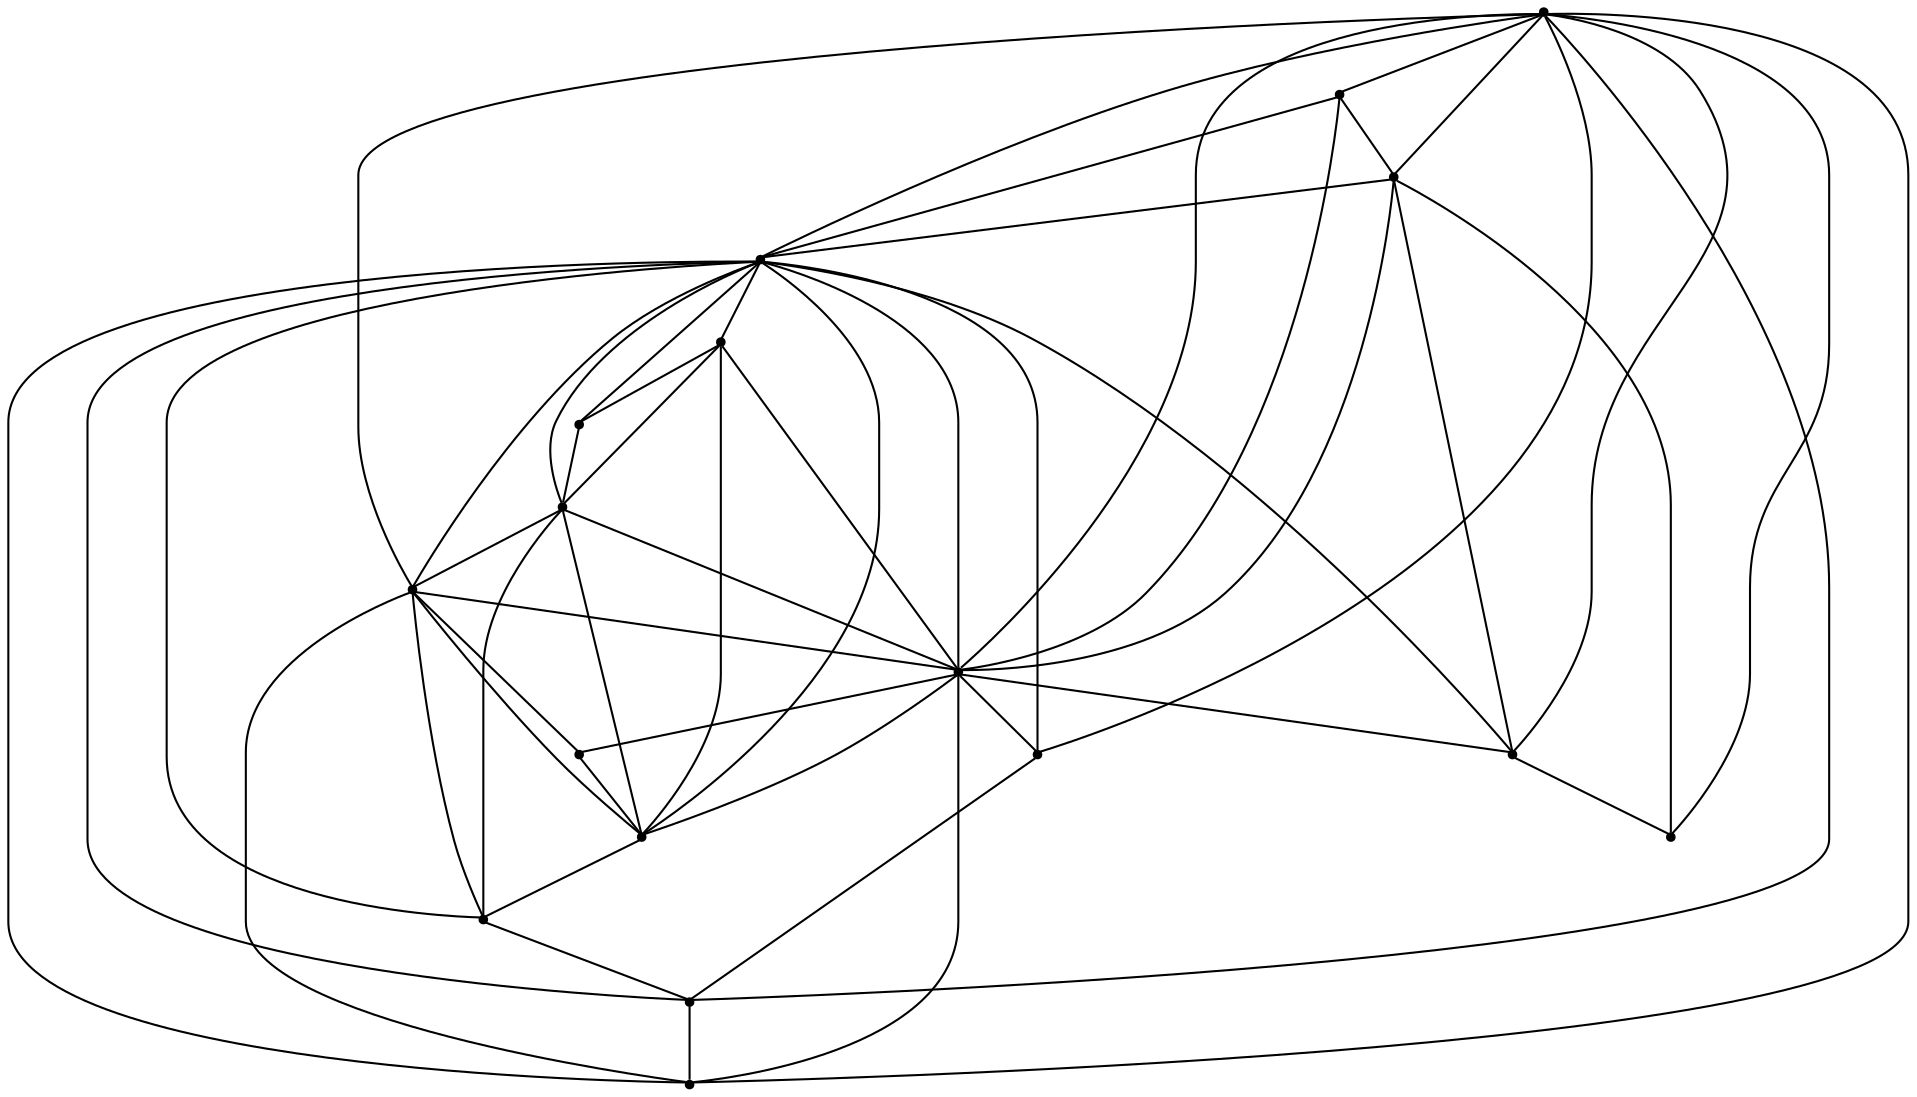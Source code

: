 graph {
  node [shape=point,comment="{\"directed\":false,\"doi\":\"10.1007/978-3-642-18469-7_29\",\"figure\":\"3\"}"]

  v0 [pos="1544.149255556044,806.5858298530213"]
  v1 [pos="1274.989701770575,932.1058445333949"]
  v2 [pos="1257.0374170937646,1344.546809028016"]
  v3 [pos="1391.64850033977,976.9255188237062"]
  v4 [pos="1319.839234370929,1147.2652077943912"]
  v5 [pos="1301.9494351390617,976.9255188237062"]
  v6 [pos="1283.9345377557095,1254.9074604473933"]
  v7 [pos="925.1384837529744,869.3458371932081"]
  v8 [pos="1212.1878844934106,1120.385866553955"]
  v9 [pos="1185.2906365698668,1003.8674310866463"]
  v10 [pos="1203.2429212466773,896.225178433644"]
  v11 [pos="1104.5365346158917,1093.506525313519"]
  v12 [pos="1077.639286692348,976.9255188237062"]
  v13 [pos="1257.0374170937646,1109.6340791870307"]
  v14 [pos="1221.1327204785448,1019.9949849601579"]
  v15 [pos="1203.2429212466775,869.3458371932081"]
  v16 [pos="1050.7421183073038,869.3458371932081"]

  v0 -- v1 [id="-1",pos="1544.149255556044,806.5858298530213 1274.989701770575,932.1058445333949 1274.989701770575,932.1058445333949 1274.989701770575,932.1058445333949"]
  v7 -- v16 [id="-2",pos="925.1384837529744,869.3458371932081 1050.7421183073038,869.3458371932081 1050.7421183073038,869.3458371932081 1050.7421183073038,869.3458371932081"]
  v7 -- v0 [id="-3",pos="925.1384837529744,869.3458371932081 1544.149255556044,806.5858298530213 1544.149255556044,806.5858298530213 1544.149255556044,806.5858298530213"]
  v7 -- v8 [id="-4",pos="925.1384837529744,869.3458371932081 1212.1878844934106,1120.385866553955 1212.1878844934106,1120.385866553955 1212.1878844934106,1120.385866553955"]
  v7 -- v5 [id="-6",pos="925.1384837529744,869.3458371932081 1301.9494351390617,976.9255188237062 1301.9494351390617,976.9255188237062 1301.9494351390617,976.9255188237062"]
  v7 -- v10 [id="-8",pos="925.1384837529744,869.3458371932081 1203.2429212466773,896.225178433644 1203.2429212466773,896.225178433644 1203.2429212466773,896.225178433644"]
  v16 -- v15 [id="-11",pos="1050.7421183073038,869.3458371932081 1203.2429212466775,869.3458371932081 1203.2429212466775,869.3458371932081 1203.2429212466775,869.3458371932081"]
  v7 -- v3 [id="-13",pos="925.1384837529744,869.3458371932081 1391.64850033977,976.9255188237062 1391.64850033977,976.9255188237062 1391.64850033977,976.9255188237062"]
  v7 -- v6 [id="-15",pos="925.1384837529744,869.3458371932081 1283.9345377557095,1254.9074604473933 1283.9345377557095,1254.9074604473933 1283.9345377557095,1254.9074604473933"]
  v7 -- v1 [id="-17",pos="925.1384837529744,869.3458371932081 1274.989701770575,932.1058445333949 1274.989701770575,932.1058445333949 1274.989701770575,932.1058445333949"]
  v7 -- v12 [id="-19",pos="925.1384837529744,869.3458371932081 1077.639286692348,976.9255188237062 1077.639286692348,976.9255188237062 1077.639286692348,976.9255188237062"]
  v12 -- v13 [id="-20",pos="1077.639286692348,976.9255188237062 1257.0374170937646,1109.6340791870307 1257.0374170937646,1109.6340791870307 1257.0374170937646,1109.6340791870307"]
  v13 -- v4 [id="-21",pos="1257.0374170937646,1109.6340791870307 1319.839234370929,1147.2652077943912 1319.839234370929,1147.2652077943912 1319.839234370929,1147.2652077943912"]
  v7 -- v9 [id="-23",pos="925.1384837529744,869.3458371932081 1185.2906365698668,1003.8674310866463 1185.2906365698668,1003.8674310866463 1185.2906365698668,1003.8674310866463"]
  v9 -- v14 [id="-24",pos="1185.2906365698668,1003.8674310866463 1221.1327204785448,1019.9949849601579 1221.1327204785448,1019.9949849601579 1221.1327204785448,1019.9949849601579"]
  v7 -- v11 [id="-26",pos="925.1384837529744,869.3458371932081 1104.5365346158917,1093.506525313519 1104.5365346158917,1093.506525313519 1104.5365346158917,1093.506525313519"]
  v16 -- v5 [id="-28",pos="1050.7421183073038,869.3458371932081 1301.9494351390617,976.9255188237062 1301.9494351390617,976.9255188237062 1301.9494351390617,976.9255188237062"]
  v16 -- v10 [id="-29",pos="1050.7421183073038,869.3458371932081 1203.2429212466773,896.225178433644 1203.2429212466773,896.225178433644 1203.2429212466773,896.225178433644"]
  v16 -- v0 [id="-31",pos="1050.7421183073038,869.3458371932081 1544.149255556044,806.5858298530213 1544.149255556044,806.5858298530213 1544.149255556044,806.5858298530213"]
  v12 -- v9 [id="-33",pos="1077.639286692348,976.9255188237062 1185.2906365698668,1003.8674310866463 1185.2906365698668,1003.8674310866463 1185.2906365698668,1003.8674310866463"]
  v12 -- v8 [id="-35",pos="1077.639286692348,976.9255188237062 1212.1878844934106,1120.385866553955 1212.1878844934106,1120.385866553955 1212.1878844934106,1120.385866553955"]
  v12 -- v5 [id="-36",pos="1077.639286692348,976.9255188237062 1301.9494351390617,976.9255188237062 1301.9494351390617,976.9255188237062 1301.9494351390617,976.9255188237062"]
  v11 -- v12 [id="-38",pos="1104.5365346158917,1093.506525313519 1077.639286692348,976.9255188237062 1077.639286692348,976.9255188237062 1077.639286692348,976.9255188237062"]
  v9 -- v8 [id="-39",pos="1185.2906365698668,1003.8674310866463 1212.1878844934106,1120.385866553955 1212.1878844934106,1120.385866553955 1212.1878844934106,1120.385866553955"]
  v10 -- v5 [id="-41",pos="1203.2429212466773,896.225178433644 1301.9494351390617,976.9255188237062 1301.9494351390617,976.9255188237062 1301.9494351390617,976.9255188237062"]
  v10 -- v0 [id="-42",pos="1203.2429212466773,896.225178433644 1544.149255556044,806.5858298530213 1544.149255556044,806.5858298530213 1544.149255556044,806.5858298530213"]
  v10 -- v15 [id="-44",pos="1203.2429212466773,896.225178433644 1203.2429212466775,869.3458371932081 1203.2429212466775,869.3458371932081 1203.2429212466775,869.3458371932081"]
  v15 -- v0 [id="-46",pos="1203.2429212466775,869.3458371932081 1544.149255556044,806.5858298530213 1544.149255556044,806.5858298530213 1544.149255556044,806.5858298530213"]
  v8 -- v2 [id="-47",pos="1212.1878844934106,1120.385866553955 1257.0374170937646,1344.546809028016 1257.0374170937646,1344.546809028016 1257.0374170937646,1344.546809028016"]
  v8 -- v13 [id="-48",pos="1212.1878844934106,1120.385866553955 1257.0374170937646,1109.6340791870307 1257.0374170937646,1109.6340791870307 1257.0374170937646,1109.6340791870307"]
  v14 -- v5 [id="-49",pos="1221.1327204785448,1019.9949849601579 1301.9494351390617,976.9255188237062 1301.9494351390617,976.9255188237062 1301.9494351390617,976.9255188237062"]
  v14 -- v8 [id="-50",pos="1221.1327204785448,1019.9949849601579 1212.1878844934106,1120.385866553955 1212.1878844934106,1120.385866553955 1212.1878844934106,1120.385866553955"]
  v13 -- v5 [id="-51",pos="1257.0374170937646,1109.6340791870307 1301.9494351390617,976.9255188237062 1301.9494351390617,976.9255188237062 1301.9494351390617,976.9255188237062"]
  v2 -- v12 [id="-53",pos="1257.0374170937646,1344.546809028016 1077.639286692348,976.9255188237062 1077.639286692348,976.9255188237062 1077.639286692348,976.9255188237062"]
  v2 -- v11 [id="-54",pos="1257.0374170937646,1344.546809028016 1104.5365346158917,1093.506525313519 1104.5365346158917,1093.506525313519 1104.5365346158917,1093.506525313519"]
  v2 -- v6 [id="-55",pos="1257.0374170937646,1344.546809028016 1283.9345377557095,1254.9074604473933 1283.9345377557095,1254.9074604473933 1283.9345377557095,1254.9074604473933"]
  v2 -- v7 [id="-56",pos="1257.0374170937646,1344.546809028016 925.1384837529744,869.3458371932081 925.1384837529744,869.3458371932081 925.1384837529744,869.3458371932081"]
  v1 -- v10 [id="-57",pos="1274.989701770575,932.1058445333949 1203.2429212466773,896.225178433644 1203.2429212466773,896.225178433644 1203.2429212466773,896.225178433644"]
  v6 -- v5 [id="-59",pos="1283.9345377557095,1254.9074604473933 1301.9494351390617,976.9255188237062 1301.9494351390617,976.9255188237062 1301.9494351390617,976.9255188237062"]
  v6 -- v0 [id="-60",pos="1283.9345377557095,1254.9074604473933 1544.149255556044,806.5858298530213 1544.149255556044,806.5858298530213 1544.149255556044,806.5858298530213"]
  v5 -- v9 [id="-61",pos="1301.9494351390617,976.9255188237062 1185.2906365698668,1003.8674310866463 1185.2906365698668,1003.8674310866463 1185.2906365698668,1003.8674310866463"]
  v5 -- v8 [id="-62",pos="1301.9494351390617,976.9255188237062 1212.1878844934106,1120.385866553955 1212.1878844934106,1120.385866553955 1212.1878844934106,1120.385866553955"]
  v5 -- v1 [id="-63",pos="1301.9494351390617,976.9255188237062 1274.989701770575,932.1058445333949 1274.989701770575,932.1058445333949 1274.989701770575,932.1058445333949"]
  v5 -- v2 [id="-65",pos="1301.9494351390617,976.9255188237062 1257.0374170937646,1344.546809028016 1257.0374170937646,1344.546809028016 1257.0374170937646,1344.546809028016"]
  v5 -- v0 [id="-66",pos="1301.9494351390617,976.9255188237062 1544.149255556044,806.5858298530213 1544.149255556044,806.5858298530213 1544.149255556044,806.5858298530213"]
  v5 -- v4 [id="-67",pos="1301.9494351390617,976.9255188237062 1319.839234370929,1147.2652077943912 1319.839234370929,1147.2652077943912 1319.839234370929,1147.2652077943912"]
  v4 -- v0 [id="-68",pos="1319.839234370929,1147.2652077943912 1544.149255556044,806.5858298530213 1544.149255556044,806.5858298530213 1544.149255556044,806.5858298530213"]
  v4 -- v6 [id="-69",pos="1319.839234370929,1147.2652077943912 1283.9345377557095,1254.9074604473933 1283.9345377557095,1254.9074604473933 1283.9345377557095,1254.9074604473933"]
  v0 -- v2 [id="-71",pos="1544.149255556044,806.5858298530213 1257.0374170937646,1344.546809028016 1257.0374170937646,1344.546809028016 1257.0374170937646,1344.546809028016"]
  v0 -- v3 [id="-72",pos="1544.149255556044,806.5858298530213 1391.64850033977,976.9255188237062 1391.64850033977,976.9255188237062 1391.64850033977,976.9255188237062"]
  v3 -- v4 [id="-73",pos="1391.64850033977,976.9255188237062 1319.839234370929,1147.2652077943912 1319.839234370929,1147.2652077943912 1319.839234370929,1147.2652077943912"]
  v3 -- v5 [id="-74",pos="1391.64850033977,976.9255188237062 1301.9494351390617,976.9255188237062 1301.9494351390617,976.9255188237062 1301.9494351390617,976.9255188237062"]
  v13 -- v2 [id="-52",pos="1257.0374170937646,1109.6340791870307 1257.0374170937646,1344.546809028016 1257.0374170937646,1344.546809028016 1257.0374170937646,1344.546809028016"]
}